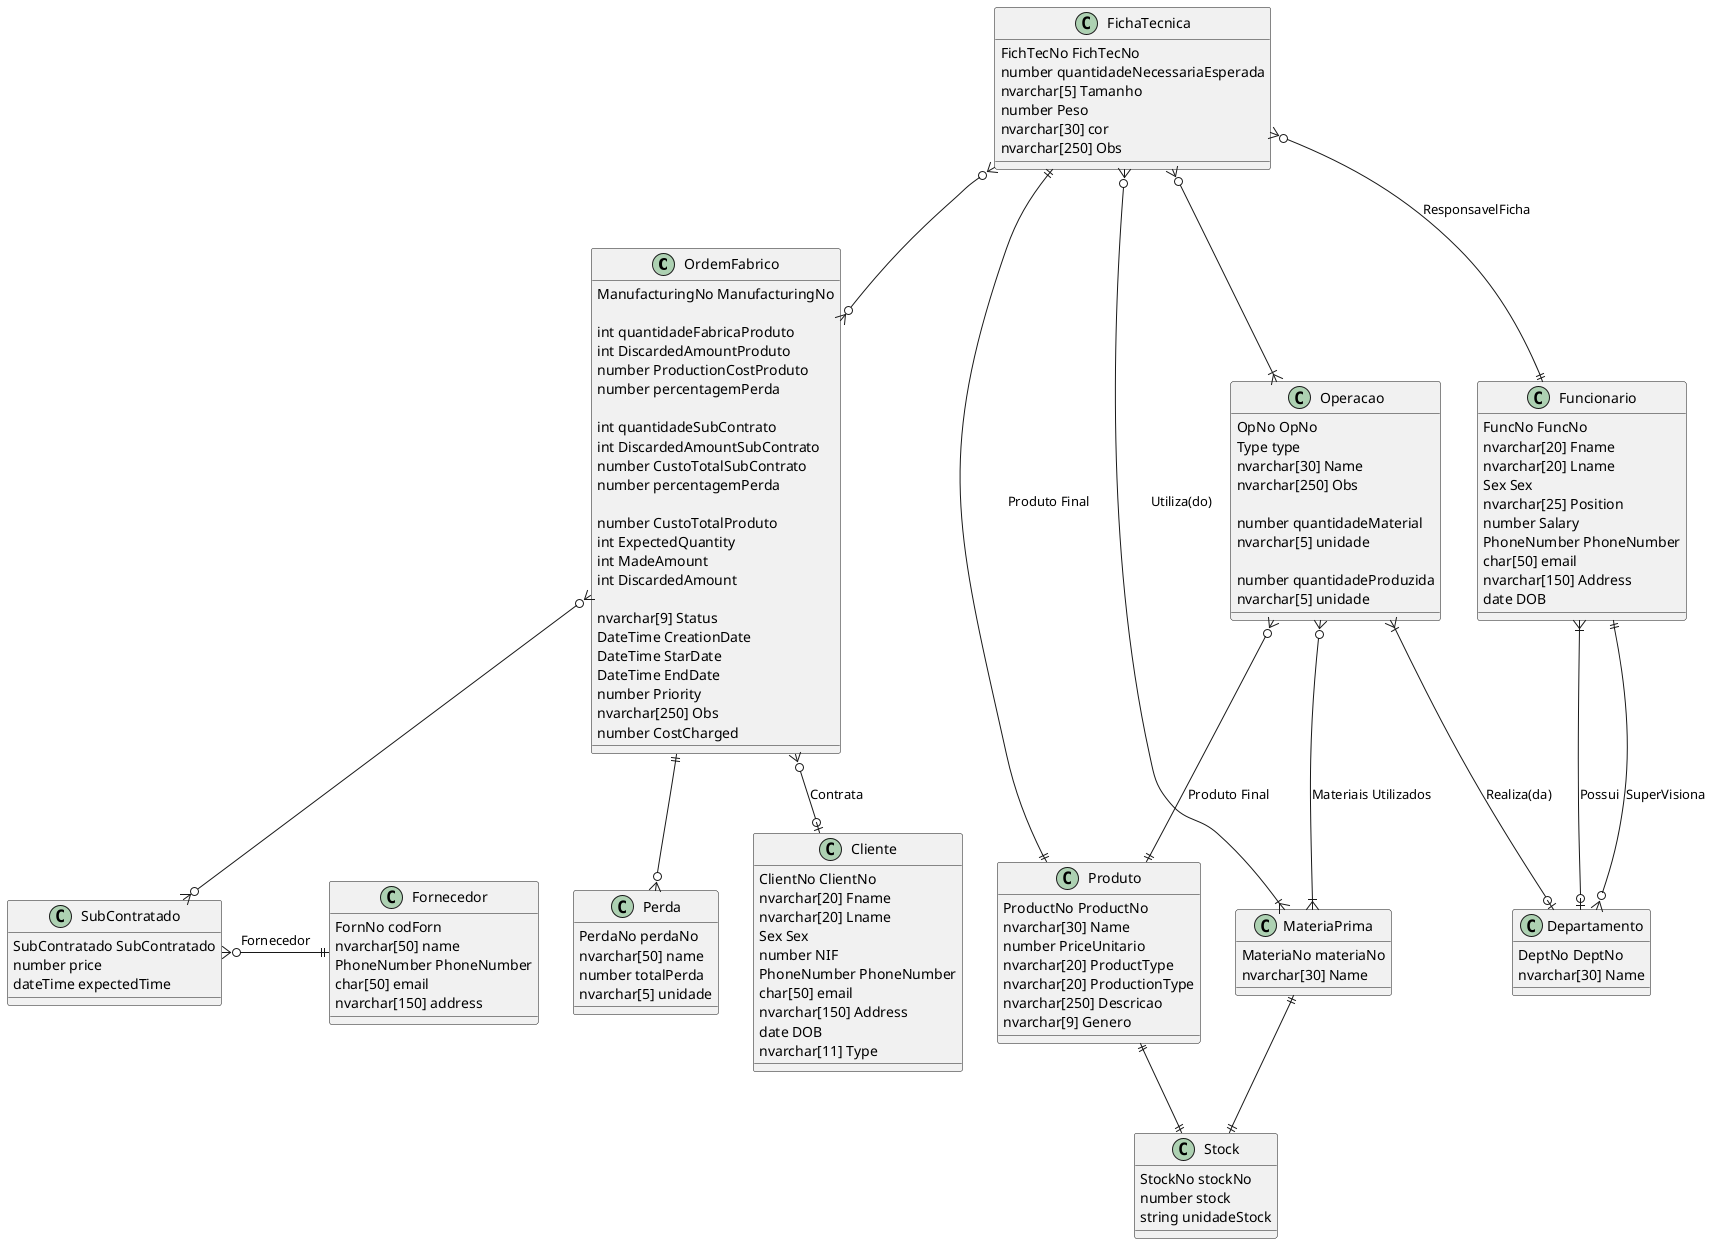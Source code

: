 @startuml tableBD

/'
!Meter realções ternarias
!Ligação da ORdem de Fabrico e Produto mal, o que liga é a ficha Tecnica
'/

class OrdemFabrico {
    ManufacturingNo ManufacturingNo
    
    int quantidadeFabricaProduto
    int DiscardedAmountProduto
    number ProductionCostProduto
    number percentagemPerda
    
    int quantidadeSubContrato
    int DiscardedAmountSubContrato
    number CustoTotalSubContrato
    number percentagemPerda
    
    number CustoTotalProduto
    int ExpectedQuantity
    int MadeAmount
    int DiscardedAmount
    
    nvarchar[9] Status 
    DateTime CreationDate
    DateTime StarDate
    DateTime EndDate
    number Priority
    nvarchar[250] Obs
    number CostCharged
}   

/'
O stock é quantidade que tem de Produto
O fornecedor vai ter os campos da tabela e o Produto 
pode ter varios

Talvez haja uma tabela materiais que liga juntamente
ao Produto há tabela operação

ProductionType --> Acabado ou SemiAcabado 
'/
class Produto {
    ProductNo ProductNo
    nvarchar[30] Name 
    number PriceUnitario 
    nvarchar[20] ProductType
    nvarchar[20] ProductionType
    nvarchar[250] Descricao
    nvarchar[9] Genero
}

class MateriaPrima {
    MateriaNo materiaNo
    nvarchar[30] Name 
}

class Stock {
    StockNo stockNo
    number stock 
    string unidadeStock
}

class Perda {
    PerdaNo perdaNo 
    nvarchar[50] name 
    number totalPerda
    nvarchar[5] unidade
}

/'
Conjunto de operações necessarias para a produção
de um Produto, os materiais utilizados e o resultado 
final
'/
class FichaTecnica {
    FichTecNo FichTecNo
    number quantidadeNecessariaEsperada
    nvarchar[5] Tamanho
    number Peso
    nvarchar[30] cor
    nvarchar[250] Obs
}

/'
Parceiro externo que pode desenvolver uma operação
Ver se apenas um subContratado pode fazer uma e so uma operação
'/
class Operacao {
    OpNo OpNo 
    Type type 
    nvarchar[30] Name 
    nvarchar[250] Obs
    
    number quantidadeMaterial
    nvarchar[5] unidade

    number quantidadeProduzida
    nvarchar[5] unidade
}

/'
ExpectedTime, acho que é o unico que não é preciso

O subContratado ele manda tudo, o que está bem, mal, etc.

O productNo seria os materias que enviamos
'/
class SubContratado {
    SubContratado SubContratado
    number price 
    dateTime expectedTime 
}

class Fornecedor {
    FornNo codForn 
    nvarchar[50] name
    PhoneNumber PhoneNumber
    char[50] email
    nvarchar[150] address
}

/'Extras se quissermos complicar'/

/'Setor da fabrica responsável por uma determinada
operacao'/
class Departamento {
    DeptNo DeptNo 
    nvarchar[30] Name
}

/'
Funcionario da fabrica, que faz parte de um setor
'/
class Funcionario {
    FuncNo FuncNo
    nvarchar[20] Fname
    nvarchar[20] Lname
    Sex Sex
    nvarchar[25] Position
    number Salary
    PhoneNumber PhoneNumber 
    char[50] email
    nvarchar[150] Address
    date DOB
}

class Cliente {
    ClientNo ClientNo
    nvarchar[20] Fname
    nvarchar[20] Lname
    Sex Sex
    number NIF 
    PhoneNumber PhoneNumber 
    char[50] email
    nvarchar[150] Address 
    date DOB
    nvarchar[11] Type
}

/'
Relacionamento do Stock
'/
Produto ||--|| Stock
MateriaPrima ||--||Stock

/'
Relacionamento dos Funcionarios
'/
Funcionario }|--o| Departamento: Possui
Funcionario ||--o{ Departamento: SuperVisiona 

/'
Relacionamento das Operacoes Interna
'/
Operacao }|--o| Departamento: Realiza(da)
Operacao }o--|{ MateriaPrima: Materiais Utilizados
Operacao }o--|| Produto: Produto Final

/'
Relacionamento Ficha Tecnica
'/
FichaTecnica }o--|{ Operacao
FichaTecnica }o--|{ MateriaPrima: Utiliza(do)
FichaTecnica }o--o{ OrdemFabrico
FichaTecnica }o--|| Funcionario: ResponsavelFicha
/'
Relacionamentos do Produto
'/
Produto ||--|| FichaTecnica: Produto Final

/'
Relacionamento do Fornecedor
'/
SubContratado }o-|| Fornecedor: Fornecedor

/'
Relacionamento Ordem Fabrico
'/
OrdemFabrico }o--o| Cliente: Contrata
OrdemFabrico }o--o{ SubContratado
OrdemFabrico ||--o{ Perda

@enduml